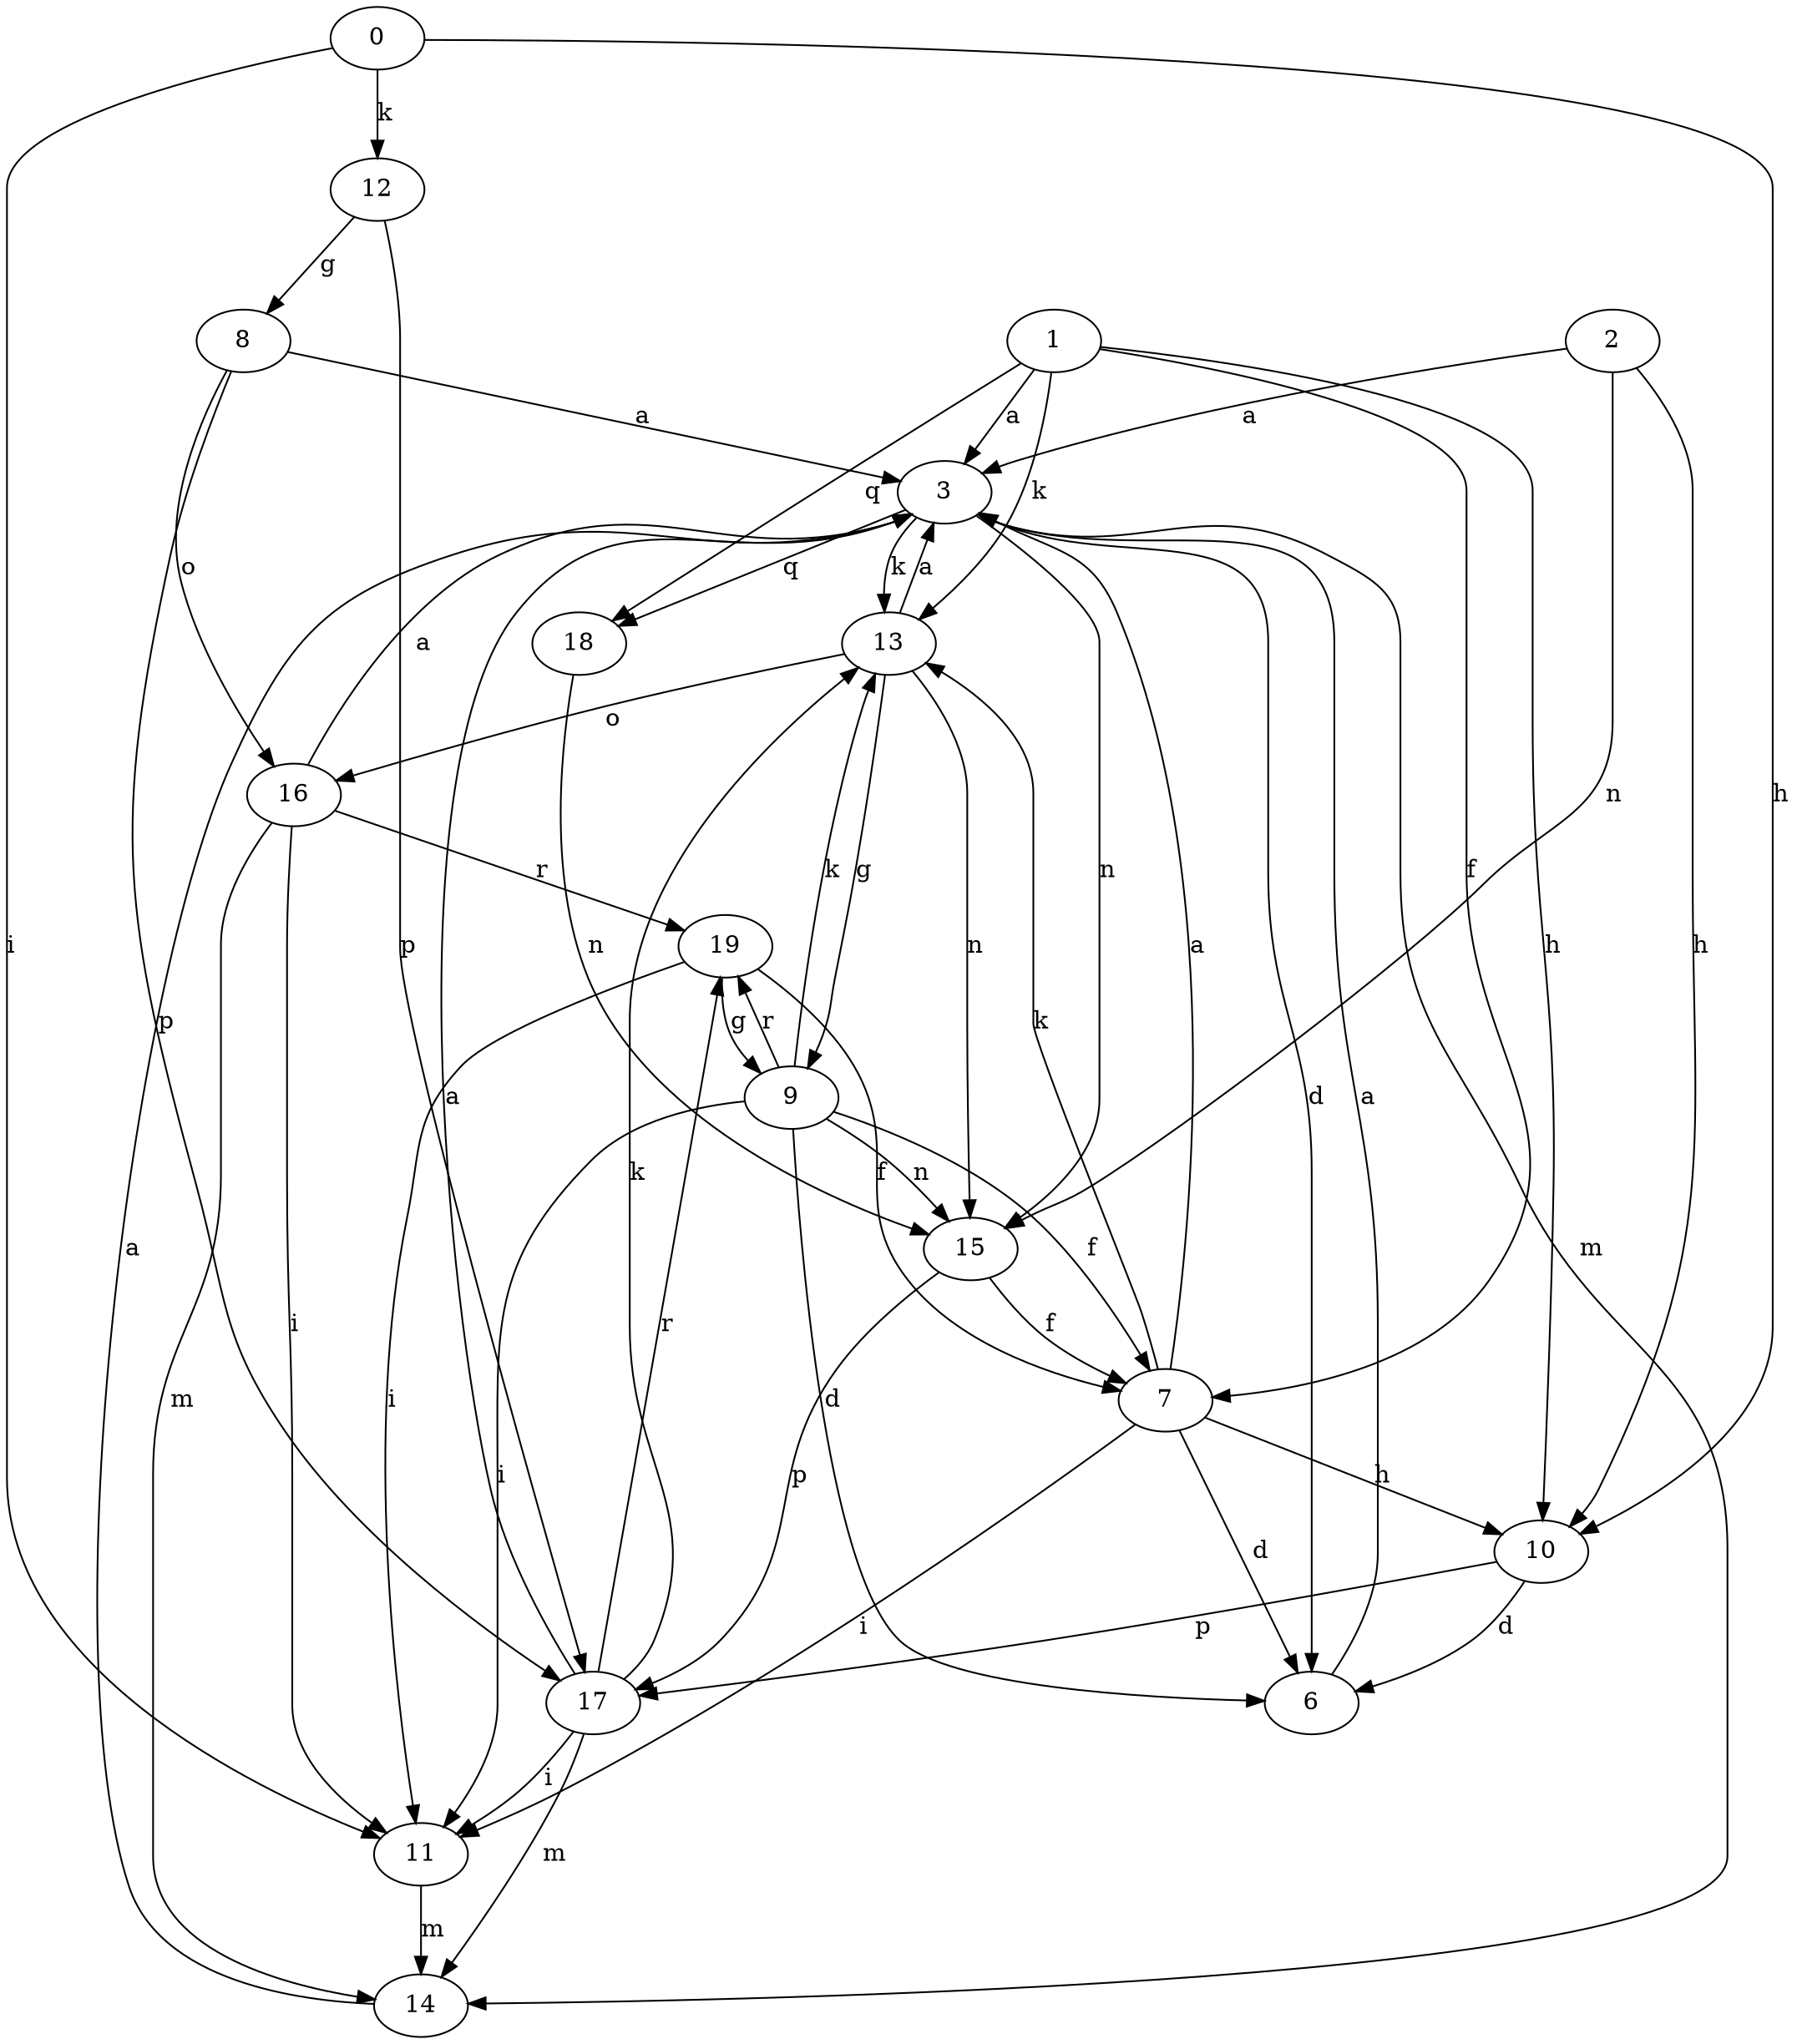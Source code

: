 strict digraph  {
2;
3;
6;
7;
8;
9;
0;
1;
10;
11;
12;
13;
14;
15;
16;
17;
18;
19;
2 -> 3  [label=a];
2 -> 10  [label=h];
2 -> 15  [label=n];
3 -> 6  [label=d];
3 -> 13  [label=k];
3 -> 14  [label=m];
3 -> 15  [label=n];
3 -> 18  [label=q];
6 -> 3  [label=a];
7 -> 3  [label=a];
7 -> 6  [label=d];
7 -> 10  [label=h];
7 -> 11  [label=i];
7 -> 13  [label=k];
8 -> 3  [label=a];
8 -> 16  [label=o];
8 -> 17  [label=p];
9 -> 6  [label=d];
9 -> 7  [label=f];
9 -> 11  [label=i];
9 -> 13  [label=k];
9 -> 15  [label=n];
9 -> 19  [label=r];
0 -> 10  [label=h];
0 -> 11  [label=i];
0 -> 12  [label=k];
1 -> 3  [label=a];
1 -> 7  [label=f];
1 -> 10  [label=h];
1 -> 13  [label=k];
1 -> 18  [label=q];
10 -> 6  [label=d];
10 -> 17  [label=p];
11 -> 14  [label=m];
12 -> 8  [label=g];
12 -> 17  [label=p];
13 -> 3  [label=a];
13 -> 9  [label=g];
13 -> 15  [label=n];
13 -> 16  [label=o];
14 -> 3  [label=a];
15 -> 7  [label=f];
15 -> 17  [label=p];
16 -> 3  [label=a];
16 -> 11  [label=i];
16 -> 14  [label=m];
16 -> 19  [label=r];
17 -> 3  [label=a];
17 -> 11  [label=i];
17 -> 13  [label=k];
17 -> 14  [label=m];
17 -> 19  [label=r];
18 -> 15  [label=n];
19 -> 7  [label=f];
19 -> 9  [label=g];
19 -> 11  [label=i];
}
